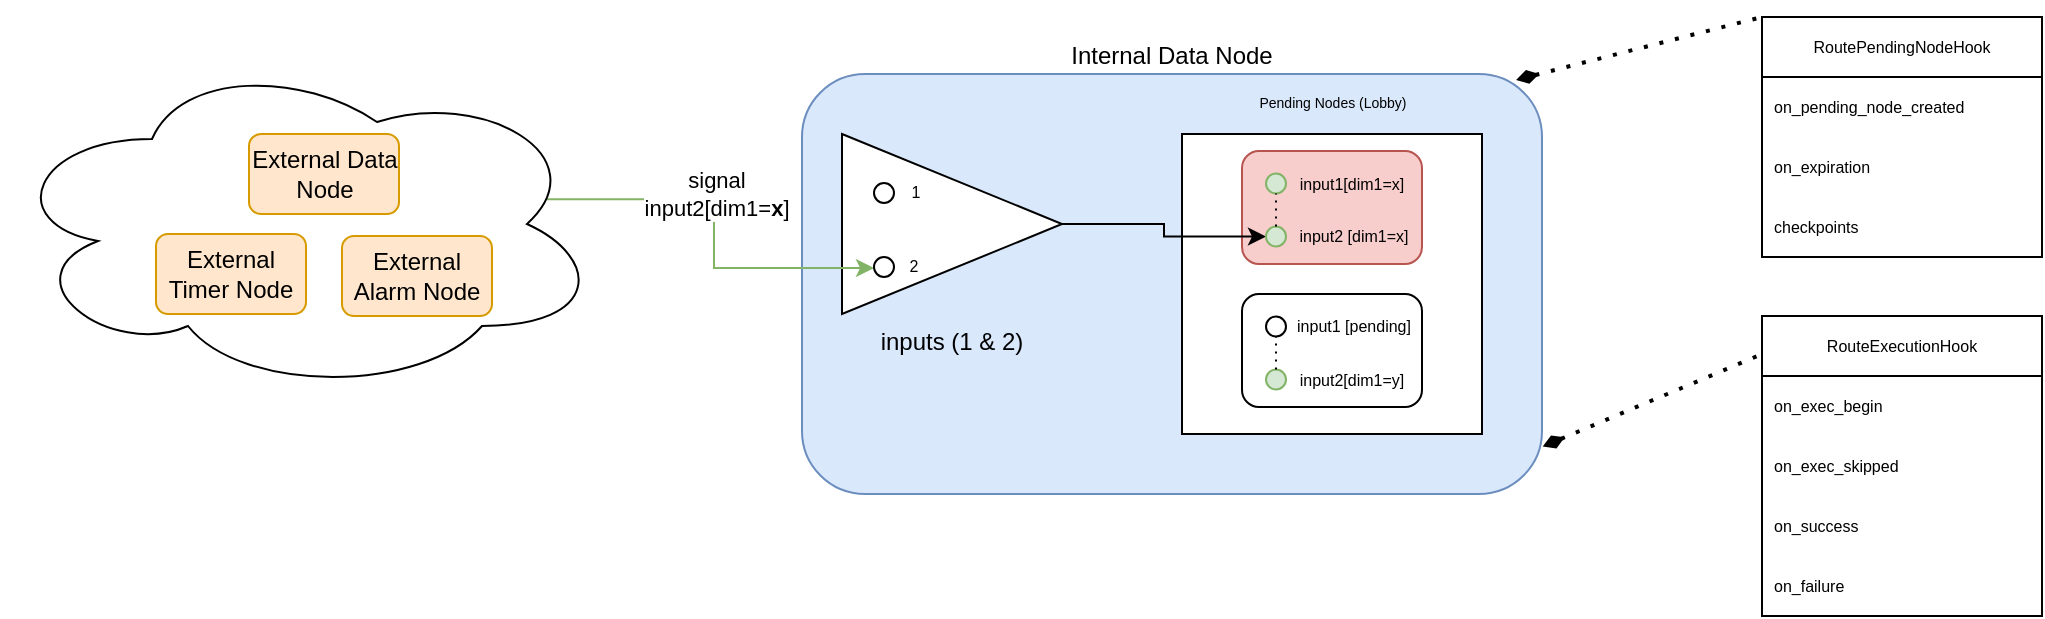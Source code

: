 <mxfile version="17.4.4" type="device"><diagram id="QGQ7VJN9FqmunsjFjlf8" name="Page-1"><mxGraphModel dx="3183" dy="1849" grid="1" gridSize="10" guides="1" tooltips="1" connect="1" arrows="1" fold="1" page="1" pageScale="1" pageWidth="850" pageHeight="1100" math="0" shadow="0"><root><mxCell id="0"/><mxCell id="1" parent="0"/><mxCell id="q12CQH4DrVXbeyM8TDPM-4" value="Internal Data Node" style="html=1;whiteSpace=wrap;rounded=1;dropTarget=0;fillColor=#dae8fc;strokeColor=#6c8ebf;labelPosition=center;verticalLabelPosition=top;align=center;verticalAlign=bottom;" parent="1" vertex="1"><mxGeometry x="-1170" y="-1010" width="370" height="210" as="geometry"/></mxCell><mxCell id="q12CQH4DrVXbeyM8TDPM-27" value="" style="rounded=0;whiteSpace=wrap;html=1;fontSize=8;labelPosition=center;verticalLabelPosition=top;align=center;verticalAlign=bottom;" parent="1" vertex="1"><mxGeometry x="-980" y="-980" width="150" height="150" as="geometry"/></mxCell><mxCell id="cnsgDhaGRVUh2SmLshKD-1" value="" style="rounded=1;whiteSpace=wrap;html=1;fontSize=8;" parent="1" vertex="1"><mxGeometry x="-950" y="-900" width="90" height="56.5" as="geometry"/></mxCell><mxCell id="q12CQH4DrVXbeyM8TDPM-48" value="" style="rounded=1;whiteSpace=wrap;html=1;fontSize=8;fillColor=#f8cecc;strokeColor=#b85450;" parent="1" vertex="1"><mxGeometry x="-950" y="-971.5" width="90" height="56.5" as="geometry"/></mxCell><mxCell id="q12CQH4DrVXbeyM8TDPM-8" value="inputs (1 &amp;amp; 2)" style="triangle;whiteSpace=wrap;html=1;labelPosition=center;verticalLabelPosition=bottom;align=center;verticalAlign=top;" parent="1" vertex="1"><mxGeometry x="-1150" y="-980" width="110" height="90" as="geometry"/></mxCell><mxCell id="q12CQH4DrVXbeyM8TDPM-5" style="edgeStyle=orthogonalEdgeStyle;rounded=0;orthogonalLoop=1;jettySize=auto;html=1;entryX=0;entryY=0.5;entryDx=0;entryDy=0;exitX=0.902;exitY=0.427;exitDx=0;exitDy=0;exitPerimeter=0;fillColor=#d5e8d4;strokeColor=#82b366;" parent="1" source="q12CQH4DrVXbeyM8TDPM-19" target="q12CQH4DrVXbeyM8TDPM-42" edge="1"><mxGeometry relative="1" as="geometry"><mxPoint x="-1260" y="-974.971" as="sourcePoint"/><Array as="points"><mxPoint x="-1214" y="-947"/><mxPoint x="-1214" y="-913"/><mxPoint x="-1134" y="-913"/></Array></mxGeometry></mxCell><mxCell id="q12CQH4DrVXbeyM8TDPM-6" value="&lt;div&gt;signal&lt;/div&gt;&lt;div&gt;input2[dim1=&lt;b&gt;x&lt;/b&gt;]&lt;br&gt;&lt;/div&gt;" style="edgeLabel;html=1;align=center;verticalAlign=middle;resizable=0;points=[];" parent="q12CQH4DrVXbeyM8TDPM-5" vertex="1" connectable="0"><mxGeometry x="-0.324" y="-1" relative="1" as="geometry"><mxPoint x="19" y="-4" as="offset"/></mxGeometry></mxCell><mxCell id="q12CQH4DrVXbeyM8TDPM-7" value="" style="edgeStyle=orthogonalEdgeStyle;rounded=0;orthogonalLoop=1;jettySize=auto;html=1;entryX=0;entryY=0.5;entryDx=0;entryDy=0;" parent="1" source="q12CQH4DrVXbeyM8TDPM-8" target="q12CQH4DrVXbeyM8TDPM-39" edge="1"><mxGeometry relative="1" as="geometry"><mxPoint x="-980" y="-935" as="targetPoint"/></mxGeometry></mxCell><mxCell id="q12CQH4DrVXbeyM8TDPM-19" value="" style="ellipse;shape=cloud;whiteSpace=wrap;html=1;fontSize=8;" parent="1" vertex="1"><mxGeometry x="-1570" y="-1020" width="300" height="170" as="geometry"/></mxCell><mxCell id="q12CQH4DrVXbeyM8TDPM-20" value="External Data Node" style="html=1;whiteSpace=wrap;rounded=1;dropTarget=0;fillColor=#ffe6cc;strokeColor=#d79b00;" parent="1" vertex="1"><mxGeometry x="-1446.5" y="-980" width="75" height="40" as="geometry"/></mxCell><mxCell id="q12CQH4DrVXbeyM8TDPM-21" value="External Alarm Node" style="html=1;whiteSpace=wrap;rounded=1;dropTarget=0;fillColor=#ffe6cc;strokeColor=#d79b00;" parent="1" vertex="1"><mxGeometry x="-1400" y="-929" width="75" height="40" as="geometry"/></mxCell><mxCell id="q12CQH4DrVXbeyM8TDPM-25" value="External Timer Node" style="html=1;whiteSpace=wrap;rounded=1;dropTarget=0;fillColor=#ffe6cc;strokeColor=#d79b00;" parent="1" vertex="1"><mxGeometry x="-1493" y="-930" width="75" height="40" as="geometry"/></mxCell><mxCell id="q12CQH4DrVXbeyM8TDPM-34" value="&lt;font style=&quot;font-size: 7px&quot;&gt;Pending Nodes (Lobby)&lt;br&gt;&lt;/font&gt;" style="text;html=1;strokeColor=none;fillColor=none;align=center;verticalAlign=middle;whiteSpace=wrap;rounded=0;fontSize=7;" parent="1" vertex="1"><mxGeometry x="-957.5" y="-1010" width="105" height="30" as="geometry"/></mxCell><mxCell id="q12CQH4DrVXbeyM8TDPM-38" value="" style="ellipse;whiteSpace=wrap;html=1;aspect=fixed;labelPosition=right;verticalLabelPosition=top;align=left;verticalAlign=bottom;fontSize=8;fillColor=#d5e8d4;strokeColor=#82b366;" parent="1" vertex="1"><mxGeometry x="-938" y="-960.25" width="10" height="10" as="geometry"/></mxCell><mxCell id="q12CQH4DrVXbeyM8TDPM-39" value="" style="ellipse;whiteSpace=wrap;html=1;aspect=fixed;fillColor=#d5e8d4;strokeColor=#82b366;" parent="1" vertex="1"><mxGeometry x="-938" y="-933.75" width="10" height="10" as="geometry"/></mxCell><mxCell id="q12CQH4DrVXbeyM8TDPM-40" value="input1[dim1=x]" style="text;html=1;strokeColor=none;fillColor=none;align=center;verticalAlign=middle;whiteSpace=wrap;rounded=0;fontSize=8;" parent="1" vertex="1"><mxGeometry x="-919" y="-966" width="48" height="21.5" as="geometry"/></mxCell><mxCell id="q12CQH4DrVXbeyM8TDPM-41" value="" style="ellipse;whiteSpace=wrap;html=1;aspect=fixed;labelPosition=right;verticalLabelPosition=top;align=left;verticalAlign=bottom;fontSize=8;" parent="1" vertex="1"><mxGeometry x="-1134" y="-955.5" width="10" height="10" as="geometry"/></mxCell><mxCell id="q12CQH4DrVXbeyM8TDPM-42" value="" style="ellipse;whiteSpace=wrap;html=1;aspect=fixed;" parent="1" vertex="1"><mxGeometry x="-1134" y="-918.5" width="10" height="10" as="geometry"/></mxCell><mxCell id="q12CQH4DrVXbeyM8TDPM-45" value="1" style="text;html=1;strokeColor=none;fillColor=none;align=center;verticalAlign=middle;whiteSpace=wrap;rounded=0;fontSize=8;" parent="1" vertex="1"><mxGeometry x="-1125" y="-961" width="24" height="20" as="geometry"/></mxCell><mxCell id="q12CQH4DrVXbeyM8TDPM-46" value="2" style="text;html=1;strokeColor=none;fillColor=none;align=center;verticalAlign=middle;whiteSpace=wrap;rounded=0;fontSize=8;" parent="1" vertex="1"><mxGeometry x="-1126" y="-924.5" width="24" height="20" as="geometry"/></mxCell><mxCell id="q12CQH4DrVXbeyM8TDPM-49" value="" style="endArrow=none;dashed=1;html=1;dashPattern=1 3;strokeWidth=1;rounded=0;fontSize=8;entryX=0.5;entryY=1;entryDx=0;entryDy=0;exitX=0.5;exitY=0;exitDx=0;exitDy=0;" parent="1" source="q12CQH4DrVXbeyM8TDPM-39" target="q12CQH4DrVXbeyM8TDPM-38" edge="1"><mxGeometry width="50" height="50" relative="1" as="geometry"><mxPoint x="-1119" y="-908.5" as="sourcePoint"/><mxPoint x="-1119" y="-935.5" as="targetPoint"/></mxGeometry></mxCell><mxCell id="cnsgDhaGRVUh2SmLshKD-2" value="" style="ellipse;whiteSpace=wrap;html=1;aspect=fixed;labelPosition=right;verticalLabelPosition=top;align=left;verticalAlign=bottom;fontSize=8;fillColor=#FFFFFF;strokeColor=#000000;" parent="1" vertex="1"><mxGeometry x="-938" y="-888.75" width="10" height="10" as="geometry"/></mxCell><mxCell id="cnsgDhaGRVUh2SmLshKD-3" value="" style="ellipse;whiteSpace=wrap;html=1;aspect=fixed;fillColor=#d5e8d4;strokeColor=#82b366;" parent="1" vertex="1"><mxGeometry x="-938" y="-862.25" width="10" height="10" as="geometry"/></mxCell><mxCell id="cnsgDhaGRVUh2SmLshKD-5" value="input2[dim1=y]" style="text;html=1;strokeColor=none;fillColor=none;align=center;verticalAlign=middle;whiteSpace=wrap;rounded=0;fontSize=8;" parent="1" vertex="1"><mxGeometry x="-902" y="-868" width="14" height="21.5" as="geometry"/></mxCell><mxCell id="cnsgDhaGRVUh2SmLshKD-6" value="" style="endArrow=none;dashed=1;html=1;dashPattern=1 3;strokeWidth=1;rounded=0;fontSize=8;entryX=0.5;entryY=1;entryDx=0;entryDy=0;exitX=0.5;exitY=0;exitDx=0;exitDy=0;" parent="1" source="cnsgDhaGRVUh2SmLshKD-3" target="cnsgDhaGRVUh2SmLshKD-2" edge="1"><mxGeometry width="50" height="50" relative="1" as="geometry"><mxPoint x="-1119" y="-837" as="sourcePoint"/><mxPoint x="-1119" y="-864" as="targetPoint"/></mxGeometry></mxCell><mxCell id="cnsgDhaGRVUh2SmLshKD-8" value="input2 [dim1=x]" style="text;html=1;strokeColor=none;fillColor=none;align=center;verticalAlign=middle;whiteSpace=wrap;rounded=0;fontSize=8;" parent="1" vertex="1"><mxGeometry x="-928" y="-939.5" width="68" height="21.5" as="geometry"/></mxCell><mxCell id="cnsgDhaGRVUh2SmLshKD-9" value="input1 [pending]" style="text;html=1;strokeColor=none;fillColor=none;align=center;verticalAlign=middle;whiteSpace=wrap;rounded=0;fontSize=8;" parent="1" vertex="1"><mxGeometry x="-928" y="-894.5" width="68" height="21.5" as="geometry"/></mxCell><mxCell id="cnsgDhaGRVUh2SmLshKD-20" value="RoutePendingNodeHook" style="swimlane;fontStyle=0;childLayout=stackLayout;horizontal=1;startSize=30;horizontalStack=0;resizeParent=1;resizeParentMax=0;resizeLast=0;collapsible=1;marginBottom=0;fontSize=8;strokeColor=#000000;" parent="1" vertex="1"><mxGeometry x="-690" y="-1038.5" width="140" height="120" as="geometry"/></mxCell><mxCell id="cnsgDhaGRVUh2SmLshKD-21" value="on_pending_node_created" style="text;strokeColor=none;fillColor=none;align=left;verticalAlign=middle;spacingLeft=4;spacingRight=4;overflow=hidden;points=[[0,0.5],[1,0.5]];portConstraint=eastwest;rotatable=0;fontSize=8;" parent="cnsgDhaGRVUh2SmLshKD-20" vertex="1"><mxGeometry y="30" width="140" height="30" as="geometry"/></mxCell><mxCell id="cnsgDhaGRVUh2SmLshKD-22" value="on_expiration" style="text;strokeColor=none;fillColor=none;align=left;verticalAlign=middle;spacingLeft=4;spacingRight=4;overflow=hidden;points=[[0,0.5],[1,0.5]];portConstraint=eastwest;rotatable=0;fontSize=8;" parent="cnsgDhaGRVUh2SmLshKD-20" vertex="1"><mxGeometry y="60" width="140" height="30" as="geometry"/></mxCell><mxCell id="cnsgDhaGRVUh2SmLshKD-23" value="checkpoints" style="text;strokeColor=none;fillColor=none;align=left;verticalAlign=middle;spacingLeft=4;spacingRight=4;overflow=hidden;points=[[0,0.5],[1,0.5]];portConstraint=eastwest;rotatable=0;fontSize=8;" parent="cnsgDhaGRVUh2SmLshKD-20" vertex="1"><mxGeometry y="90" width="140" height="30" as="geometry"/></mxCell><mxCell id="cnsgDhaGRVUh2SmLshKD-24" value="RouteExecutionHook" style="swimlane;fontStyle=0;childLayout=stackLayout;horizontal=1;startSize=30;horizontalStack=0;resizeParent=1;resizeParentMax=0;resizeLast=0;collapsible=1;marginBottom=0;fontSize=8;strokeColor=#000000;" parent="1" vertex="1"><mxGeometry x="-690" y="-889" width="140" height="150" as="geometry"/></mxCell><mxCell id="cnsgDhaGRVUh2SmLshKD-25" value="on_exec_begin" style="text;strokeColor=none;fillColor=none;align=left;verticalAlign=middle;spacingLeft=4;spacingRight=4;overflow=hidden;points=[[0,0.5],[1,0.5]];portConstraint=eastwest;rotatable=0;fontSize=8;" parent="cnsgDhaGRVUh2SmLshKD-24" vertex="1"><mxGeometry y="30" width="140" height="30" as="geometry"/></mxCell><mxCell id="cnsgDhaGRVUh2SmLshKD-26" value="on_exec_skipped" style="text;strokeColor=none;fillColor=none;align=left;verticalAlign=middle;spacingLeft=4;spacingRight=4;overflow=hidden;points=[[0,0.5],[1,0.5]];portConstraint=eastwest;rotatable=0;fontSize=8;" parent="cnsgDhaGRVUh2SmLshKD-24" vertex="1"><mxGeometry y="60" width="140" height="30" as="geometry"/></mxCell><mxCell id="cnsgDhaGRVUh2SmLshKD-27" value="on_success" style="text;strokeColor=none;fillColor=none;align=left;verticalAlign=middle;spacingLeft=4;spacingRight=4;overflow=hidden;points=[[0,0.5],[1,0.5]];portConstraint=eastwest;rotatable=0;fontSize=8;" parent="cnsgDhaGRVUh2SmLshKD-24" vertex="1"><mxGeometry y="90" width="140" height="30" as="geometry"/></mxCell><mxCell id="cnsgDhaGRVUh2SmLshKD-28" value="on_failure" style="text;strokeColor=none;fillColor=none;align=left;verticalAlign=middle;spacingLeft=4;spacingRight=4;overflow=hidden;points=[[0,0.5],[1,0.5]];portConstraint=eastwest;rotatable=0;fontSize=8;" parent="cnsgDhaGRVUh2SmLshKD-24" vertex="1"><mxGeometry y="120" width="140" height="30" as="geometry"/></mxCell><mxCell id="cnsgDhaGRVUh2SmLshKD-29" value="" style="endArrow=none;dashed=1;html=1;dashPattern=1 3;strokeWidth=2;rounded=0;fontSize=8;exitX=1.001;exitY=0.887;exitDx=0;exitDy=0;startArrow=diamondThin;startFill=1;entryX=0;entryY=0.127;entryDx=0;entryDy=0;entryPerimeter=0;exitPerimeter=0;" parent="1" target="cnsgDhaGRVUh2SmLshKD-24" edge="1"><mxGeometry width="50" height="50" relative="1" as="geometry"><mxPoint x="-799.63" y="-823.73" as="sourcePoint"/><mxPoint x="-690" y="-790" as="targetPoint"/></mxGeometry></mxCell><mxCell id="cnsgDhaGRVUh2SmLshKD-30" value="" style="endArrow=none;dashed=1;html=1;dashPattern=1 3;strokeWidth=2;rounded=0;fontSize=8;exitX=0.965;exitY=0.014;exitDx=0;exitDy=0;entryX=0;entryY=0;entryDx=0;entryDy=0;startArrow=diamondThin;startFill=1;exitPerimeter=0;" parent="1" target="cnsgDhaGRVUh2SmLshKD-20" edge="1"><mxGeometry width="50" height="50" relative="1" as="geometry"><mxPoint x="-812.95" y="-1007.06" as="sourcePoint"/><mxPoint x="-680" y="-780" as="targetPoint"/></mxGeometry></mxCell></root></mxGraphModel></diagram></mxfile>